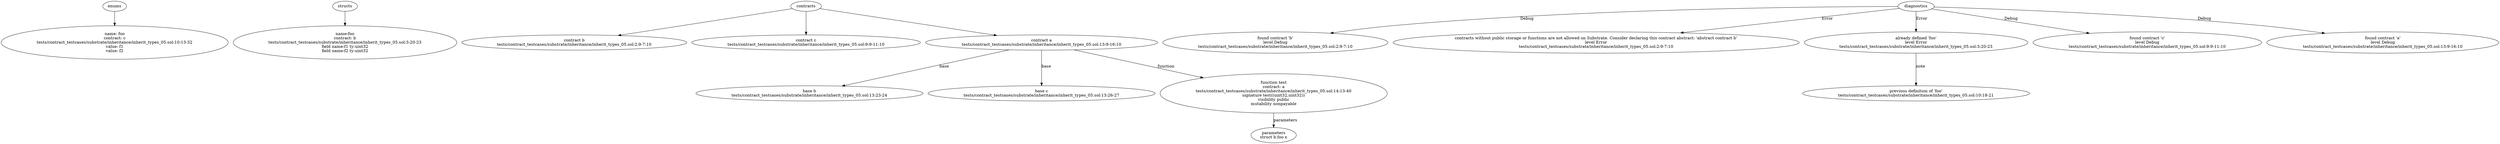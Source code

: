 strict digraph "tests/contract_testcases/substrate/inheritance/inherit_types_05.sol" {
	foo [label="name: foo\ncontract: c\ntests/contract_testcases/substrate/inheritance/inherit_types_05.sol:10:13-32\nvalue: f1\nvalue: f2"]
	foo_3 [label="name:foo\ncontract: b\ntests/contract_testcases/substrate/inheritance/inherit_types_05.sol:3:20-23\nfield name:f1 ty:uint32\nfield name:f2 ty:uint32"]
	contract [label="contract b\ntests/contract_testcases/substrate/inheritance/inherit_types_05.sol:2:9-7:10"]
	contract_6 [label="contract c\ntests/contract_testcases/substrate/inheritance/inherit_types_05.sol:9:9-11:10"]
	contract_7 [label="contract a\ntests/contract_testcases/substrate/inheritance/inherit_types_05.sol:13:9-16:10"]
	base [label="base b\ntests/contract_testcases/substrate/inheritance/inherit_types_05.sol:13:23-24"]
	base_9 [label="base c\ntests/contract_testcases/substrate/inheritance/inherit_types_05.sol:13:26-27"]
	test [label="function test\ncontract: a\ntests/contract_testcases/substrate/inheritance/inherit_types_05.sol:14:13-40\nsignature test((uint32,uint32))\nvisibility public\nmutability nonpayable"]
	parameters [label="parameters\nstruct b.foo x"]
	diagnostic [label="found contract 'b'\nlevel Debug\ntests/contract_testcases/substrate/inheritance/inherit_types_05.sol:2:9-7:10"]
	diagnostic_14 [label="contracts without public storage or functions are not allowed on Substrate. Consider declaring this contract abstract: 'abstract contract b'\nlevel Error\ntests/contract_testcases/substrate/inheritance/inherit_types_05.sol:2:9-7:10"]
	diagnostic_15 [label="already defined 'foo'\nlevel Error\ntests/contract_testcases/substrate/inheritance/inherit_types_05.sol:3:20-23"]
	note [label="previous definition of 'foo'\ntests/contract_testcases/substrate/inheritance/inherit_types_05.sol:10:18-21"]
	diagnostic_17 [label="found contract 'c'\nlevel Debug\ntests/contract_testcases/substrate/inheritance/inherit_types_05.sol:9:9-11:10"]
	diagnostic_18 [label="found contract 'a'\nlevel Debug\ntests/contract_testcases/substrate/inheritance/inherit_types_05.sol:13:9-16:10"]
	enums -> foo
	structs -> foo_3
	contracts -> contract
	contracts -> contract_6
	contracts -> contract_7
	contract_7 -> base [label="base"]
	contract_7 -> base_9 [label="base"]
	contract_7 -> test [label="function"]
	test -> parameters [label="parameters"]
	diagnostics -> diagnostic [label="Debug"]
	diagnostics -> diagnostic_14 [label="Error"]
	diagnostics -> diagnostic_15 [label="Error"]
	diagnostic_15 -> note [label="note"]
	diagnostics -> diagnostic_17 [label="Debug"]
	diagnostics -> diagnostic_18 [label="Debug"]
}
